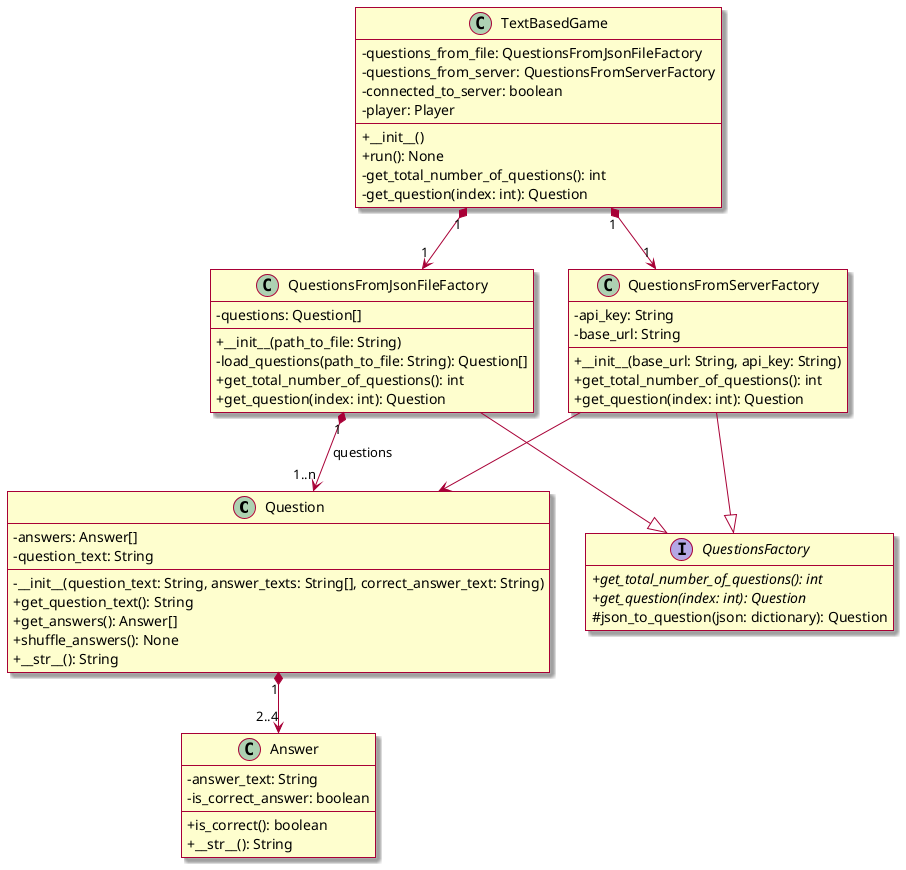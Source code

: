 @startuml
hide empty members
skin rose
skinparam classAttributeIconSize 0

class Question {
    - answers: Answer[]
    - question_text: String
    - __init__(question_text: String, answer_texts: String[], correct_answer_text: String)
    + get_question_text(): String
    + get_answers(): Answer[]
    + shuffle_answers(): None
    + __str__(): String
}

class Answer {
    - answer_text: String
    - is_correct_answer: boolean
    + is_correct(): boolean
    + __str__(): String
}

class QuestionsFromJsonFileFactory {
    - questions: Question[]
    + __init__(path_to_file: String)
    - load_questions(path_to_file: String): Question[]
    + get_total_number_of_questions(): int
    + get_question(index: int): Question
}

class QuestionsFromServerFactory {
    - api_key: String
    - base_url: String
    + __init__(base_url: String, api_key: String)
    + get_total_number_of_questions(): int
    + get_question(index: int): Question
}

interface QuestionsFactory {
    + {abstract} get_total_number_of_questions(): int
    + {abstract} get_question(index: int): Question
    # json_to_question(json: dictionary): Question
}

class TextBasedGame {
    - questions_from_file: QuestionsFromJsonFileFactory
    - questions_from_server: QuestionsFromServerFactory
    - connected_to_server: boolean
    - player: Player
    + __init__()
    + run(): None
    - get_total_number_of_questions(): int
    - get_question(index: int): Question

}

Question "1" *--> "2..4" Answer
QuestionsFromJsonFileFactory "1" *--> "1..n" Question: questions
QuestionsFromServerFactory --> Question
QuestionsFromServerFactory --|> QuestionsFactory
QuestionsFromJsonFileFactory --|> QuestionsFactory
TextBasedGame "1" *--> "1" QuestionsFromJsonFileFactory
TextBasedGame "1" *--> "1" QuestionsFromServerFactory

@enduml